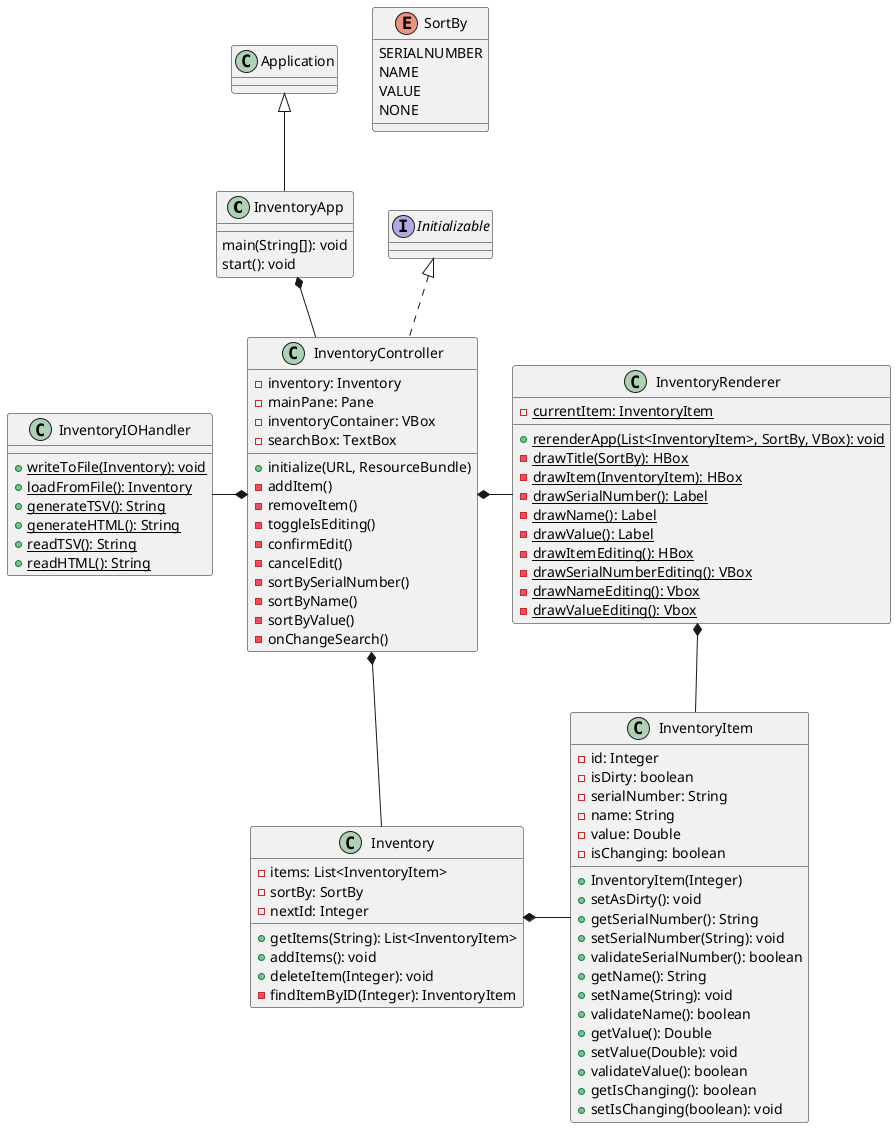 @startuml
'https://plantuml.com/class-diagram


class InventoryApp extends Application {
    main(String[]): void
    start(): void
}

class InventoryController implements Initializable {
    -inventory: Inventory
    -mainPane: Pane
    -inventoryContainer: VBox
    -searchBox: TextBox
    +initialize(URL, ResourceBundle)
    -addItem()
    -removeItem()
    -toggleIsEditing()
    -confirmEdit()
    -cancelEdit()
    -sortBySerialNumber()
    -sortByName()
    -sortByValue()
    -onChangeSearch()
}

class InventoryRenderer {
    - {static} currentItem: InventoryItem
    + {static} rerenderApp(List<InventoryItem>, SortBy, VBox): void
    - {static} drawTitle(SortBy): HBox
    - {static} drawItem(InventoryItem): HBox
    - {static} drawSerialNumber(): Label
    - {static} drawName(): Label
    - {static} drawValue(): Label
    - {static} drawItemEditing(): HBox
    - {static} drawSerialNumberEditing(): VBox
    - {static} drawNameEditing(): Vbox
    - {static} drawValueEditing(): Vbox
}

class InventoryIOHandler {
    + {static} writeToFile(Inventory): void
    + {static} loadFromFile(): Inventory
    + {static} generateTSV(): String
    + {static} generateHTML(): String
    + {static} readTSV(): String
    + {static} readHTML(): String
}

class Inventory {
    -items: List<InventoryItem>
    -sortBy: SortBy
    -nextId: Integer
    'Takes in a filter
    +getItems(String): List<InventoryItem>
    +addItems(): void
    +deleteItem(Integer): void
    -findItemByID(Integer): InventoryItem
}

class InventoryItem {
    -id: Integer
    'will be changed to true when a submission has been performed
    -isDirty: boolean
    -serialNumber: String
    -name: String
    -value: Double
    -isChanging: boolean
    +InventoryItem(Integer)
    +setAsDirty(): void
    +getSerialNumber(): String
    +setSerialNumber(String): void
    +validateSerialNumber(): boolean
    +getName(): String
    +setName(String): void
    +validateName(): boolean
    +getValue(): Double
    +setValue(Double): void
    +validateValue(): boolean
    +getIsChanging(): boolean
    +setIsChanging(boolean): void
}

enum SortBy {
    SERIALNUMBER
    NAME
    VALUE
    NONE
}

InventoryApp *-- InventoryController
InventoryController *- InventoryRenderer
InventoryIOHandler -* InventoryController
InventoryController *-- Inventory
Inventory *- InventoryItem
InventoryRenderer *-- InventoryItem

@enduml
